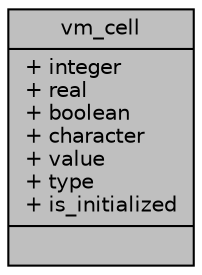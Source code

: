 digraph "vm_cell"
{
 // LATEX_PDF_SIZE
  edge [fontname="Helvetica",fontsize="10",labelfontname="Helvetica",labelfontsize="10"];
  node [fontname="Helvetica",fontsize="10",shape=record];
  Node1 [label="{vm_cell\n|+ integer\l+ real\l+ boolean\l+ character\l+ value\l+ type\l+ is_initialized\l|}",height=0.2,width=0.4,color="black", fillcolor="grey75", style="filled", fontcolor="black",tooltip=" "];
}
